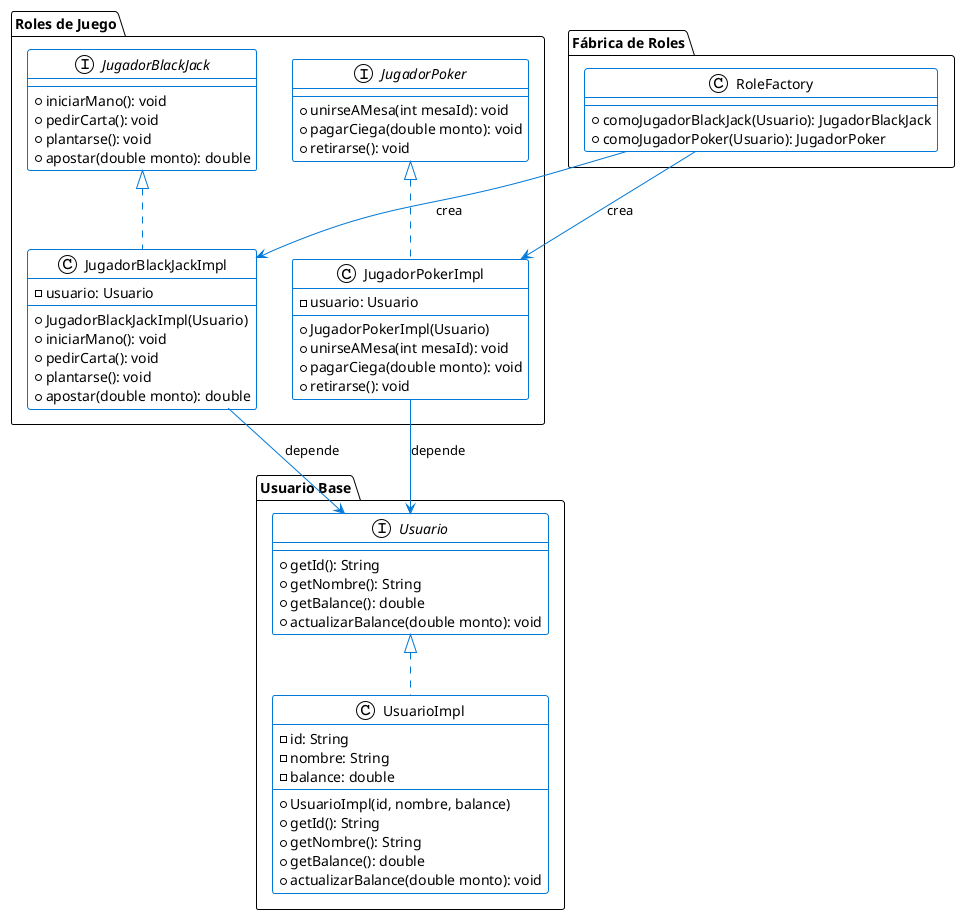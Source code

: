 @startuml
!theme plain

skinparam groupInheritance 2
skinparam class {
    BackgroundColor White
    ArrowColor #0078D7
    BorderColor #0078D7
}

package "Usuario Base" {
    interface Usuario {
        + getId(): String
        + getNombre(): String
        + getBalance(): double
        + actualizarBalance(double monto): void
    }

    class UsuarioImpl {
        - id: String
        - nombre: String
        - balance: double
        + UsuarioImpl(id, nombre, balance)
        + getId(): String
        + getNombre(): String
        + getBalance(): double
        + actualizarBalance(double monto): void
    }

    Usuario <|.. UsuarioImpl
}

package "Roles de Juego" {
    interface JugadorBlackJack {
        + iniciarMano(): void
        + pedirCarta(): void
        + plantarse(): void
        + apostar(double monto): double
    }

    class JugadorBlackJackImpl {
        - usuario: Usuario
        + JugadorBlackJackImpl(Usuario)
        + iniciarMano(): void
        + pedirCarta(): void
        + plantarse(): void
        + apostar(double monto): double
    }

    interface JugadorPoker {
        + unirseAMesa(int mesaId): void
        + pagarCiega(double monto): void
        + retirarse(): void
    }

    class JugadorPokerImpl {
        - usuario: Usuario
        + JugadorPokerImpl(Usuario)
        + unirseAMesa(int mesaId): void
        + pagarCiega(double monto): void
        + retirarse(): void
    }

    JugadorBlackJack <|.. JugadorBlackJackImpl
    JugadorPoker <|.. JugadorPokerImpl
    JugadorBlackJackImpl --> Usuario : depende
    JugadorPokerImpl --> Usuario : depende
}

package "Fábrica de Roles" {
    class RoleFactory {
        + comoJugadorBlackJack(Usuario): JugadorBlackJack
        + comoJugadorPoker(Usuario): JugadorPoker
    }

    RoleFactory --> JugadorBlackJackImpl : crea
    RoleFactory --> JugadorPokerImpl : crea
}

UsuarioImpl -[hidden]^ RoleFactory
@enduml